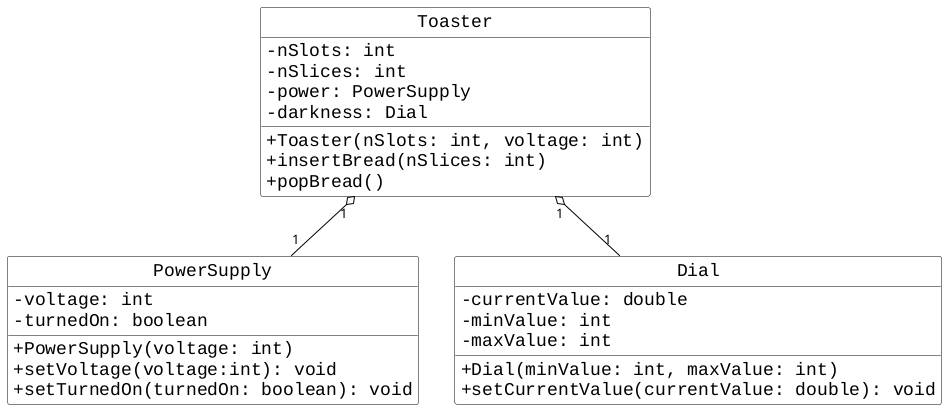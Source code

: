 @startuml
skinparam classbackgroundcolor #ffffff
skinparam classarrowcolor #000000
skinparam classdiamondbackgroundcolor #ffffff
skinparam classdiamondbordercolor #000000
skinparam classbordercolor #000000
skinparam classfontsize 18
skinparam classfontname "Liberation Mono"
skinparam classattributefontsize 18
skinparam classattributefontname "Liberation Mono"
skinparam classAttributeIconSize 0
hide circle

Toaster "1" o-- "1" PowerSupply
Toaster "1" o-- "1" Dial

class PowerSupply {
    - voltage: int 
    - turnedOn: boolean
    
    + PowerSupply(voltage: int)
    + setVoltage(voltage:int): void
    + setTurnedOn(turnedOn: boolean): void
}

class Dial {
    - currentValue: double
    - minValue: int
    - maxValue: int
    
    + Dial(minValue: int, maxValue: int)
    + setCurrentValue(currentValue: double): void
}

class Toaster {
    - nSlots: int
    - nSlices: int
    - power: PowerSupply
    - darkness: Dial
    
    + Toaster(nSlots: int, voltage: int)
    + insertBread(nSlices: int)
    + popBread()
}

@enduml
